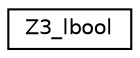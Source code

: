 digraph "Graphical Class Hierarchy"
{
  edge [fontname="Helvetica",fontsize="10",labelfontname="Helvetica",labelfontsize="10"];
  node [fontname="Helvetica",fontsize="10",shape=record];
  rankdir="LR";
  Node1 [label="Z3_lbool",height=0.2,width=0.4,color="black", fillcolor="white", style="filled",URL="$enumcom_1_1microsoft_1_1z3_1_1enumerations_1_1_z3__lbool.html"];
}
